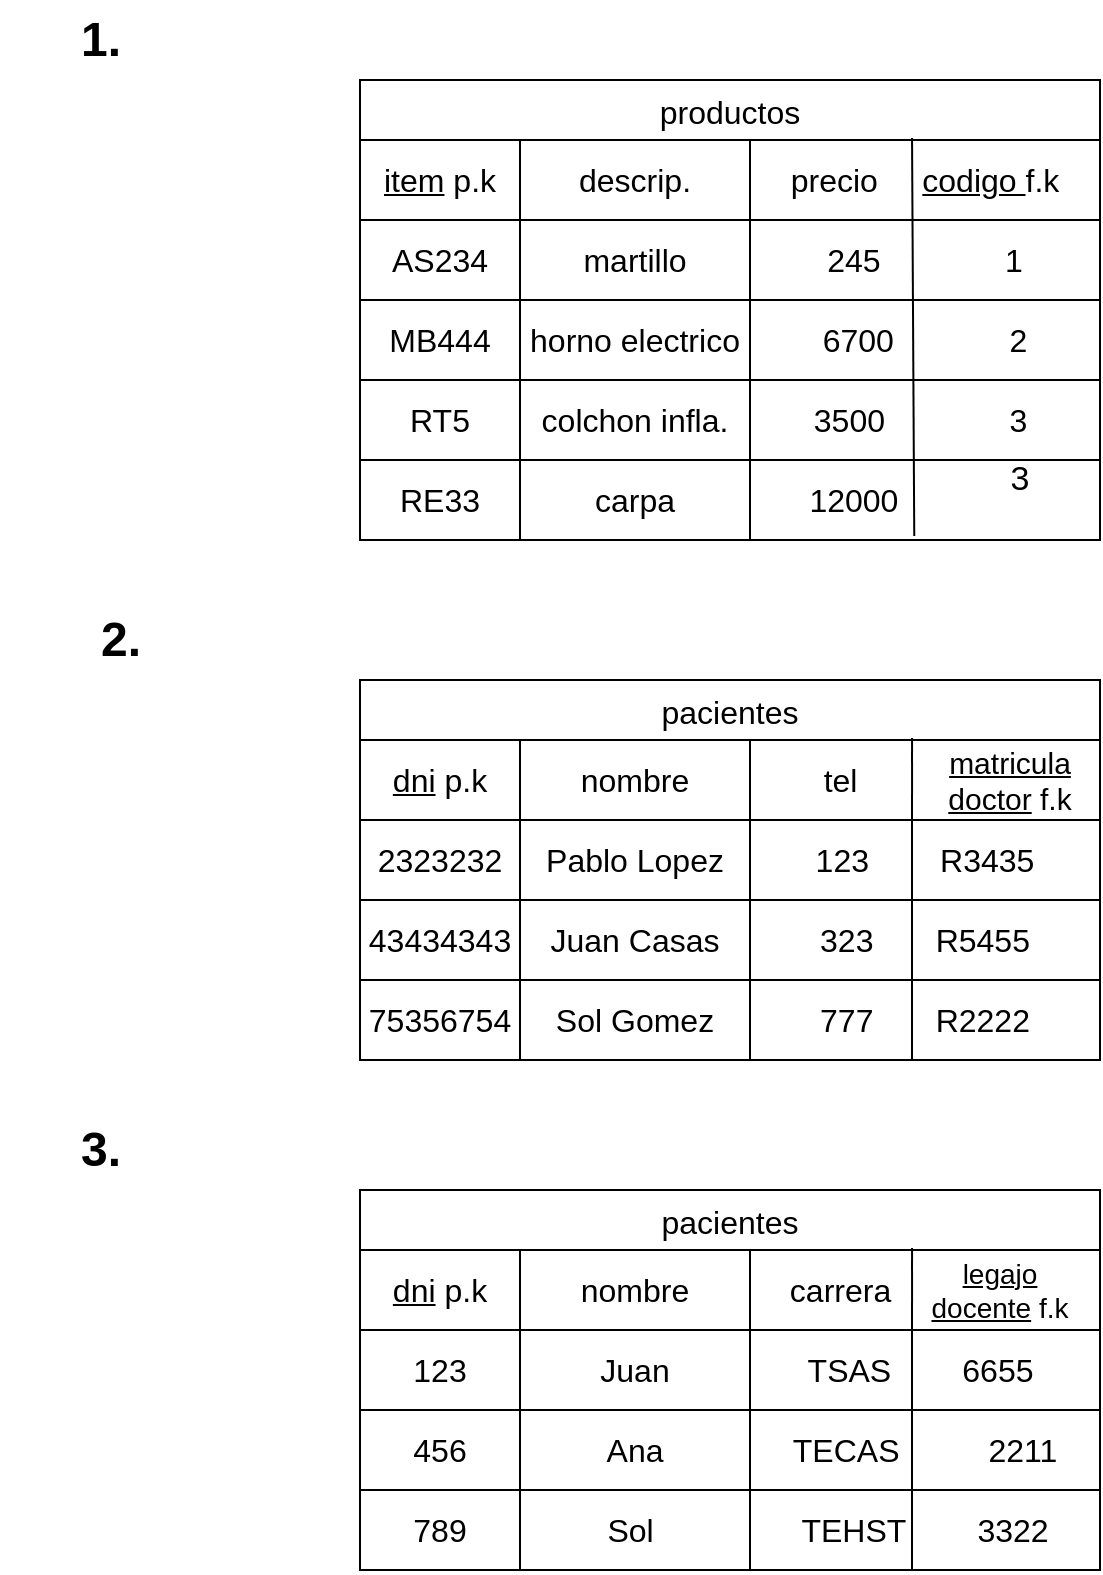 <mxfile version="26.2.2">
  <diagram name="Página-1" id="i8klC77SDQsOaO2NezI0">
    <mxGraphModel dx="1428" dy="777" grid="1" gridSize="10" guides="1" tooltips="1" connect="1" arrows="1" fold="1" page="1" pageScale="1" pageWidth="827" pageHeight="1169" math="0" shadow="0">
      <root>
        <mxCell id="0" />
        <mxCell id="1" parent="0" />
        <mxCell id="Ub6c3DA6f9_thkP7v-yp-14" value="1." style="text;strokeColor=none;fillColor=none;html=1;fontSize=24;fontStyle=1;verticalAlign=middle;align=center;" parent="1" vertex="1">
          <mxGeometry y="10" width="100" height="40" as="geometry" />
        </mxCell>
        <mxCell id="Ub6c3DA6f9_thkP7v-yp-91" value="productos" style="shape=table;startSize=30;container=1;collapsible=0;childLayout=tableLayout;strokeColor=default;fontSize=16;" parent="1" vertex="1">
          <mxGeometry x="180" y="50" width="370" height="230" as="geometry" />
        </mxCell>
        <mxCell id="Ub6c3DA6f9_thkP7v-yp-92" value="" style="shape=tableRow;horizontal=0;startSize=0;swimlaneHead=0;swimlaneBody=0;strokeColor=inherit;top=0;left=0;bottom=0;right=0;collapsible=0;dropTarget=0;fillColor=none;points=[[0,0.5],[1,0.5]];portConstraint=eastwest;fontSize=16;" parent="Ub6c3DA6f9_thkP7v-yp-91" vertex="1">
          <mxGeometry y="30" width="370" height="40" as="geometry" />
        </mxCell>
        <mxCell id="Ub6c3DA6f9_thkP7v-yp-93" value="&lt;u&gt;item&lt;/u&gt; p.k" style="shape=partialRectangle;html=1;whiteSpace=wrap;connectable=0;strokeColor=inherit;overflow=hidden;fillColor=none;top=0;left=0;bottom=0;right=0;pointerEvents=1;fontSize=16;" parent="Ub6c3DA6f9_thkP7v-yp-92" vertex="1">
          <mxGeometry width="80" height="40" as="geometry">
            <mxRectangle width="80" height="40" as="alternateBounds" />
          </mxGeometry>
        </mxCell>
        <mxCell id="Ub6c3DA6f9_thkP7v-yp-94" value="descrip." style="shape=partialRectangle;html=1;whiteSpace=wrap;connectable=0;strokeColor=inherit;overflow=hidden;fillColor=none;top=0;left=0;bottom=0;right=0;pointerEvents=1;fontSize=16;" parent="Ub6c3DA6f9_thkP7v-yp-92" vertex="1">
          <mxGeometry x="80" width="115" height="40" as="geometry">
            <mxRectangle width="115" height="40" as="alternateBounds" />
          </mxGeometry>
        </mxCell>
        <mxCell id="Ub6c3DA6f9_thkP7v-yp-95" value="precio&amp;nbsp; &amp;nbsp; &amp;nbsp;&lt;u&gt;codigo &lt;/u&gt;f.k" style="shape=partialRectangle;html=1;whiteSpace=wrap;connectable=0;strokeColor=inherit;overflow=hidden;fillColor=none;top=0;left=0;bottom=0;right=0;pointerEvents=1;fontSize=16;" parent="Ub6c3DA6f9_thkP7v-yp-92" vertex="1">
          <mxGeometry x="195" width="175" height="40" as="geometry">
            <mxRectangle width="175" height="40" as="alternateBounds" />
          </mxGeometry>
        </mxCell>
        <mxCell id="Ub6c3DA6f9_thkP7v-yp-113" value="" style="shape=tableRow;horizontal=0;startSize=0;swimlaneHead=0;swimlaneBody=0;strokeColor=inherit;top=0;left=0;bottom=0;right=0;collapsible=0;dropTarget=0;fillColor=none;points=[[0,0.5],[1,0.5]];portConstraint=eastwest;fontSize=16;" parent="Ub6c3DA6f9_thkP7v-yp-91" vertex="1">
          <mxGeometry y="70" width="370" height="40" as="geometry" />
        </mxCell>
        <mxCell id="Ub6c3DA6f9_thkP7v-yp-114" value="AS234" style="shape=partialRectangle;html=1;whiteSpace=wrap;connectable=0;strokeColor=inherit;overflow=hidden;fillColor=none;top=0;left=0;bottom=0;right=0;pointerEvents=1;fontSize=16;" parent="Ub6c3DA6f9_thkP7v-yp-113" vertex="1">
          <mxGeometry width="80" height="40" as="geometry">
            <mxRectangle width="80" height="40" as="alternateBounds" />
          </mxGeometry>
        </mxCell>
        <mxCell id="Ub6c3DA6f9_thkP7v-yp-115" value="martillo" style="shape=partialRectangle;html=1;whiteSpace=wrap;connectable=0;strokeColor=inherit;overflow=hidden;fillColor=none;top=0;left=0;bottom=0;right=0;pointerEvents=1;fontSize=16;" parent="Ub6c3DA6f9_thkP7v-yp-113" vertex="1">
          <mxGeometry x="80" width="115" height="40" as="geometry">
            <mxRectangle width="115" height="40" as="alternateBounds" />
          </mxGeometry>
        </mxCell>
        <mxCell id="Ub6c3DA6f9_thkP7v-yp-116" value="245&amp;nbsp; &amp;nbsp; &amp;nbsp; &amp;nbsp; &amp;nbsp; &amp;nbsp; &amp;nbsp; 1" style="shape=partialRectangle;html=1;whiteSpace=wrap;connectable=0;strokeColor=inherit;overflow=hidden;fillColor=none;top=0;left=0;bottom=0;right=0;pointerEvents=1;fontSize=16;" parent="Ub6c3DA6f9_thkP7v-yp-113" vertex="1">
          <mxGeometry x="195" width="175" height="40" as="geometry">
            <mxRectangle width="175" height="40" as="alternateBounds" />
          </mxGeometry>
        </mxCell>
        <mxCell id="Ub6c3DA6f9_thkP7v-yp-96" value="" style="shape=tableRow;horizontal=0;startSize=0;swimlaneHead=0;swimlaneBody=0;strokeColor=inherit;top=0;left=0;bottom=0;right=0;collapsible=0;dropTarget=0;fillColor=none;points=[[0,0.5],[1,0.5]];portConstraint=eastwest;fontSize=16;" parent="Ub6c3DA6f9_thkP7v-yp-91" vertex="1">
          <mxGeometry y="110" width="370" height="40" as="geometry" />
        </mxCell>
        <mxCell id="Ub6c3DA6f9_thkP7v-yp-97" value="MB444" style="shape=partialRectangle;html=1;whiteSpace=wrap;connectable=0;strokeColor=inherit;overflow=hidden;fillColor=none;top=0;left=0;bottom=0;right=0;pointerEvents=1;fontSize=16;" parent="Ub6c3DA6f9_thkP7v-yp-96" vertex="1">
          <mxGeometry width="80" height="40" as="geometry">
            <mxRectangle width="80" height="40" as="alternateBounds" />
          </mxGeometry>
        </mxCell>
        <mxCell id="Ub6c3DA6f9_thkP7v-yp-98" value="horno electrico" style="shape=partialRectangle;html=1;whiteSpace=wrap;connectable=0;strokeColor=inherit;overflow=hidden;fillColor=none;top=0;left=0;bottom=0;right=0;pointerEvents=1;fontSize=16;" parent="Ub6c3DA6f9_thkP7v-yp-96" vertex="1">
          <mxGeometry x="80" width="115" height="40" as="geometry">
            <mxRectangle width="115" height="40" as="alternateBounds" />
          </mxGeometry>
        </mxCell>
        <mxCell id="Ub6c3DA6f9_thkP7v-yp-99" value="6700&amp;nbsp; &amp;nbsp; &amp;nbsp; &amp;nbsp; &amp;nbsp; &amp;nbsp; &amp;nbsp;2" style="shape=partialRectangle;html=1;whiteSpace=wrap;connectable=0;strokeColor=inherit;overflow=hidden;fillColor=none;top=0;left=0;bottom=0;right=0;pointerEvents=1;fontSize=16;" parent="Ub6c3DA6f9_thkP7v-yp-96" vertex="1">
          <mxGeometry x="195" width="175" height="40" as="geometry">
            <mxRectangle width="175" height="40" as="alternateBounds" />
          </mxGeometry>
        </mxCell>
        <mxCell id="Ub6c3DA6f9_thkP7v-yp-109" value="" style="shape=tableRow;horizontal=0;startSize=0;swimlaneHead=0;swimlaneBody=0;strokeColor=inherit;top=0;left=0;bottom=0;right=0;collapsible=0;dropTarget=0;fillColor=none;points=[[0,0.5],[1,0.5]];portConstraint=eastwest;fontSize=16;" parent="Ub6c3DA6f9_thkP7v-yp-91" vertex="1">
          <mxGeometry y="150" width="370" height="40" as="geometry" />
        </mxCell>
        <mxCell id="Ub6c3DA6f9_thkP7v-yp-110" value="RT5" style="shape=partialRectangle;html=1;whiteSpace=wrap;connectable=0;strokeColor=inherit;overflow=hidden;fillColor=none;top=0;left=0;bottom=0;right=0;pointerEvents=1;fontSize=16;" parent="Ub6c3DA6f9_thkP7v-yp-109" vertex="1">
          <mxGeometry width="80" height="40" as="geometry">
            <mxRectangle width="80" height="40" as="alternateBounds" />
          </mxGeometry>
        </mxCell>
        <mxCell id="Ub6c3DA6f9_thkP7v-yp-111" value="colchon infla." style="shape=partialRectangle;html=1;whiteSpace=wrap;connectable=0;strokeColor=inherit;overflow=hidden;fillColor=none;top=0;left=0;bottom=0;right=0;pointerEvents=1;fontSize=16;" parent="Ub6c3DA6f9_thkP7v-yp-109" vertex="1">
          <mxGeometry x="80" width="115" height="40" as="geometry">
            <mxRectangle width="115" height="40" as="alternateBounds" />
          </mxGeometry>
        </mxCell>
        <mxCell id="Ub6c3DA6f9_thkP7v-yp-112" value="3500&amp;nbsp; &amp;nbsp; &amp;nbsp; &amp;nbsp; &amp;nbsp; &amp;nbsp; &amp;nbsp; 3&amp;nbsp;" style="shape=partialRectangle;html=1;whiteSpace=wrap;connectable=0;strokeColor=inherit;overflow=hidden;fillColor=none;top=0;left=0;bottom=0;right=0;pointerEvents=1;fontSize=16;" parent="Ub6c3DA6f9_thkP7v-yp-109" vertex="1">
          <mxGeometry x="195" width="175" height="40" as="geometry">
            <mxRectangle width="175" height="40" as="alternateBounds" />
          </mxGeometry>
        </mxCell>
        <mxCell id="Ub6c3DA6f9_thkP7v-yp-100" value="" style="shape=tableRow;horizontal=0;startSize=0;swimlaneHead=0;swimlaneBody=0;strokeColor=inherit;top=0;left=0;bottom=0;right=0;collapsible=0;dropTarget=0;fillColor=none;points=[[0,0.5],[1,0.5]];portConstraint=eastwest;fontSize=16;" parent="Ub6c3DA6f9_thkP7v-yp-91" vertex="1">
          <mxGeometry y="190" width="370" height="40" as="geometry" />
        </mxCell>
        <mxCell id="Ub6c3DA6f9_thkP7v-yp-101" value="RE33" style="shape=partialRectangle;html=1;whiteSpace=wrap;connectable=0;strokeColor=inherit;overflow=hidden;fillColor=none;top=0;left=0;bottom=0;right=0;pointerEvents=1;fontSize=16;" parent="Ub6c3DA6f9_thkP7v-yp-100" vertex="1">
          <mxGeometry width="80" height="40" as="geometry">
            <mxRectangle width="80" height="40" as="alternateBounds" />
          </mxGeometry>
        </mxCell>
        <mxCell id="Ub6c3DA6f9_thkP7v-yp-102" value="carpa" style="shape=partialRectangle;html=1;whiteSpace=wrap;connectable=0;strokeColor=inherit;overflow=hidden;fillColor=none;top=0;left=0;bottom=0;right=0;pointerEvents=1;fontSize=16;" parent="Ub6c3DA6f9_thkP7v-yp-100" vertex="1">
          <mxGeometry x="80" width="115" height="40" as="geometry">
            <mxRectangle width="115" height="40" as="alternateBounds" />
          </mxGeometry>
        </mxCell>
        <mxCell id="Ub6c3DA6f9_thkP7v-yp-103" value="12000&amp;nbsp; &amp;nbsp; &amp;nbsp; &amp;nbsp; &amp;nbsp; &amp;nbsp; &amp;nbsp; &amp;nbsp;&amp;nbsp;" style="shape=partialRectangle;html=1;whiteSpace=wrap;connectable=0;strokeColor=inherit;overflow=hidden;fillColor=none;top=0;left=0;bottom=0;right=0;pointerEvents=1;fontSize=16;" parent="Ub6c3DA6f9_thkP7v-yp-100" vertex="1">
          <mxGeometry x="195" width="175" height="40" as="geometry">
            <mxRectangle width="175" height="40" as="alternateBounds" />
          </mxGeometry>
        </mxCell>
        <mxCell id="Ub6c3DA6f9_thkP7v-yp-118" value="" style="endArrow=none;html=1;rounded=0;entryX=0.746;entryY=-0.025;entryDx=0;entryDy=0;entryPerimeter=0;exitX=0.749;exitY=0.95;exitDx=0;exitDy=0;exitPerimeter=0;" parent="Ub6c3DA6f9_thkP7v-yp-91" source="Ub6c3DA6f9_thkP7v-yp-100" target="Ub6c3DA6f9_thkP7v-yp-92" edge="1">
          <mxGeometry width="50" height="50" relative="1" as="geometry">
            <mxPoint x="175" y="100" as="sourcePoint" />
            <mxPoint x="225" y="50" as="targetPoint" />
          </mxGeometry>
        </mxCell>
        <mxCell id="Ub6c3DA6f9_thkP7v-yp-121" value="3" style="text;html=1;align=center;verticalAlign=middle;whiteSpace=wrap;rounded=0;fontSize=17;" parent="1" vertex="1">
          <mxGeometry x="480" y="230" width="60" height="40" as="geometry" />
        </mxCell>
        <mxCell id="Ub6c3DA6f9_thkP7v-yp-122" value="2." style="text;strokeColor=none;fillColor=none;html=1;fontSize=24;fontStyle=1;verticalAlign=middle;align=center;" parent="1" vertex="1">
          <mxGeometry x="10" y="310" width="100" height="40" as="geometry" />
        </mxCell>
        <mxCell id="Ub6c3DA6f9_thkP7v-yp-123" value="pacientes" style="shape=table;startSize=30;container=1;collapsible=0;childLayout=tableLayout;strokeColor=default;fontSize=16;" parent="1" vertex="1">
          <mxGeometry x="180" y="350" width="370" height="190" as="geometry" />
        </mxCell>
        <mxCell id="Ub6c3DA6f9_thkP7v-yp-124" value="" style="shape=tableRow;horizontal=0;startSize=0;swimlaneHead=0;swimlaneBody=0;strokeColor=inherit;top=0;left=0;bottom=0;right=0;collapsible=0;dropTarget=0;fillColor=none;points=[[0,0.5],[1,0.5]];portConstraint=eastwest;fontSize=16;" parent="Ub6c3DA6f9_thkP7v-yp-123" vertex="1">
          <mxGeometry y="30" width="370" height="40" as="geometry" />
        </mxCell>
        <mxCell id="Ub6c3DA6f9_thkP7v-yp-125" value="&lt;u&gt;dni&lt;/u&gt;&amp;nbsp;p.k" style="shape=partialRectangle;html=1;whiteSpace=wrap;connectable=0;strokeColor=inherit;overflow=hidden;fillColor=none;top=0;left=0;bottom=0;right=0;pointerEvents=1;fontSize=16;" parent="Ub6c3DA6f9_thkP7v-yp-124" vertex="1">
          <mxGeometry width="80" height="40" as="geometry">
            <mxRectangle width="80" height="40" as="alternateBounds" />
          </mxGeometry>
        </mxCell>
        <mxCell id="Ub6c3DA6f9_thkP7v-yp-126" value="nombre" style="shape=partialRectangle;html=1;whiteSpace=wrap;connectable=0;strokeColor=inherit;overflow=hidden;fillColor=none;top=0;left=0;bottom=0;right=0;pointerEvents=1;fontSize=16;" parent="Ub6c3DA6f9_thkP7v-yp-124" vertex="1">
          <mxGeometry x="80" width="115" height="40" as="geometry">
            <mxRectangle width="115" height="40" as="alternateBounds" />
          </mxGeometry>
        </mxCell>
        <mxCell id="Ub6c3DA6f9_thkP7v-yp-127" value="tel&amp;nbsp; &amp;nbsp; &amp;nbsp; &amp;nbsp; &amp;nbsp; &amp;nbsp; &amp;nbsp; &amp;nbsp; &amp;nbsp; &amp;nbsp;" style="shape=partialRectangle;html=1;whiteSpace=wrap;connectable=0;strokeColor=inherit;overflow=hidden;fillColor=none;top=0;left=0;bottom=0;right=0;pointerEvents=1;fontSize=16;" parent="Ub6c3DA6f9_thkP7v-yp-124" vertex="1">
          <mxGeometry x="195" width="175" height="40" as="geometry">
            <mxRectangle width="175" height="40" as="alternateBounds" />
          </mxGeometry>
        </mxCell>
        <mxCell id="Ub6c3DA6f9_thkP7v-yp-128" value="" style="shape=tableRow;horizontal=0;startSize=0;swimlaneHead=0;swimlaneBody=0;strokeColor=inherit;top=0;left=0;bottom=0;right=0;collapsible=0;dropTarget=0;fillColor=none;points=[[0,0.5],[1,0.5]];portConstraint=eastwest;fontSize=16;" parent="Ub6c3DA6f9_thkP7v-yp-123" vertex="1">
          <mxGeometry y="70" width="370" height="40" as="geometry" />
        </mxCell>
        <mxCell id="Ub6c3DA6f9_thkP7v-yp-129" value="2323232" style="shape=partialRectangle;html=1;whiteSpace=wrap;connectable=0;strokeColor=inherit;overflow=hidden;fillColor=none;top=0;left=0;bottom=0;right=0;pointerEvents=1;fontSize=16;" parent="Ub6c3DA6f9_thkP7v-yp-128" vertex="1">
          <mxGeometry width="80" height="40" as="geometry">
            <mxRectangle width="80" height="40" as="alternateBounds" />
          </mxGeometry>
        </mxCell>
        <mxCell id="Ub6c3DA6f9_thkP7v-yp-130" value="Pablo Lopez" style="shape=partialRectangle;html=1;whiteSpace=wrap;connectable=0;strokeColor=inherit;overflow=hidden;fillColor=none;top=0;left=0;bottom=0;right=0;pointerEvents=1;fontSize=16;" parent="Ub6c3DA6f9_thkP7v-yp-128" vertex="1">
          <mxGeometry x="80" width="115" height="40" as="geometry">
            <mxRectangle width="115" height="40" as="alternateBounds" />
          </mxGeometry>
        </mxCell>
        <mxCell id="Ub6c3DA6f9_thkP7v-yp-131" value="123&amp;nbsp; &amp;nbsp; &amp;nbsp; &amp;nbsp; R3435" style="shape=partialRectangle;html=1;whiteSpace=wrap;connectable=0;strokeColor=inherit;overflow=hidden;fillColor=none;top=0;left=0;bottom=0;right=0;pointerEvents=1;fontSize=16;" parent="Ub6c3DA6f9_thkP7v-yp-128" vertex="1">
          <mxGeometry x="195" width="175" height="40" as="geometry">
            <mxRectangle width="175" height="40" as="alternateBounds" />
          </mxGeometry>
        </mxCell>
        <mxCell id="Ub6c3DA6f9_thkP7v-yp-132" value="" style="shape=tableRow;horizontal=0;startSize=0;swimlaneHead=0;swimlaneBody=0;strokeColor=inherit;top=0;left=0;bottom=0;right=0;collapsible=0;dropTarget=0;fillColor=none;points=[[0,0.5],[1,0.5]];portConstraint=eastwest;fontSize=16;" parent="Ub6c3DA6f9_thkP7v-yp-123" vertex="1">
          <mxGeometry y="110" width="370" height="40" as="geometry" />
        </mxCell>
        <mxCell id="Ub6c3DA6f9_thkP7v-yp-133" value="43434343" style="shape=partialRectangle;html=1;whiteSpace=wrap;connectable=0;strokeColor=inherit;overflow=hidden;fillColor=none;top=0;left=0;bottom=0;right=0;pointerEvents=1;fontSize=16;" parent="Ub6c3DA6f9_thkP7v-yp-132" vertex="1">
          <mxGeometry width="80" height="40" as="geometry">
            <mxRectangle width="80" height="40" as="alternateBounds" />
          </mxGeometry>
        </mxCell>
        <mxCell id="Ub6c3DA6f9_thkP7v-yp-134" value="Juan Casas" style="shape=partialRectangle;html=1;whiteSpace=wrap;connectable=0;strokeColor=inherit;overflow=hidden;fillColor=none;top=0;left=0;bottom=0;right=0;pointerEvents=1;fontSize=16;" parent="Ub6c3DA6f9_thkP7v-yp-132" vertex="1">
          <mxGeometry x="80" width="115" height="40" as="geometry">
            <mxRectangle width="115" height="40" as="alternateBounds" />
          </mxGeometry>
        </mxCell>
        <mxCell id="Ub6c3DA6f9_thkP7v-yp-135" value="323&amp;nbsp; &amp;nbsp; &amp;nbsp; &amp;nbsp;R5455" style="shape=partialRectangle;html=1;whiteSpace=wrap;connectable=0;strokeColor=inherit;overflow=hidden;fillColor=none;top=0;left=0;bottom=0;right=0;pointerEvents=1;fontSize=16;" parent="Ub6c3DA6f9_thkP7v-yp-132" vertex="1">
          <mxGeometry x="195" width="175" height="40" as="geometry">
            <mxRectangle width="175" height="40" as="alternateBounds" />
          </mxGeometry>
        </mxCell>
        <mxCell id="Ub6c3DA6f9_thkP7v-yp-136" value="" style="shape=tableRow;horizontal=0;startSize=0;swimlaneHead=0;swimlaneBody=0;strokeColor=inherit;top=0;left=0;bottom=0;right=0;collapsible=0;dropTarget=0;fillColor=none;points=[[0,0.5],[1,0.5]];portConstraint=eastwest;fontSize=16;" parent="Ub6c3DA6f9_thkP7v-yp-123" vertex="1">
          <mxGeometry y="150" width="370" height="40" as="geometry" />
        </mxCell>
        <mxCell id="Ub6c3DA6f9_thkP7v-yp-137" value="75356754" style="shape=partialRectangle;html=1;whiteSpace=wrap;connectable=0;strokeColor=inherit;overflow=hidden;fillColor=none;top=0;left=0;bottom=0;right=0;pointerEvents=1;fontSize=16;" parent="Ub6c3DA6f9_thkP7v-yp-136" vertex="1">
          <mxGeometry width="80" height="40" as="geometry">
            <mxRectangle width="80" height="40" as="alternateBounds" />
          </mxGeometry>
        </mxCell>
        <mxCell id="Ub6c3DA6f9_thkP7v-yp-138" value="Sol Gomez" style="shape=partialRectangle;html=1;whiteSpace=wrap;connectable=0;strokeColor=inherit;overflow=hidden;fillColor=none;top=0;left=0;bottom=0;right=0;pointerEvents=1;fontSize=16;" parent="Ub6c3DA6f9_thkP7v-yp-136" vertex="1">
          <mxGeometry x="80" width="115" height="40" as="geometry">
            <mxRectangle width="115" height="40" as="alternateBounds" />
          </mxGeometry>
        </mxCell>
        <mxCell id="Ub6c3DA6f9_thkP7v-yp-139" value="777&amp;nbsp; &amp;nbsp; &amp;nbsp; &amp;nbsp;R2222" style="shape=partialRectangle;html=1;whiteSpace=wrap;connectable=0;strokeColor=inherit;overflow=hidden;fillColor=none;top=0;left=0;bottom=0;right=0;pointerEvents=1;fontSize=16;" parent="Ub6c3DA6f9_thkP7v-yp-136" vertex="1">
          <mxGeometry x="195" width="175" height="40" as="geometry">
            <mxRectangle width="175" height="40" as="alternateBounds" />
          </mxGeometry>
        </mxCell>
        <mxCell id="Ub6c3DA6f9_thkP7v-yp-144" value="" style="endArrow=none;html=1;rounded=0;entryX=0.746;entryY=-0.025;entryDx=0;entryDy=0;entryPerimeter=0;" parent="Ub6c3DA6f9_thkP7v-yp-123" target="Ub6c3DA6f9_thkP7v-yp-124" edge="1">
          <mxGeometry width="50" height="50" relative="1" as="geometry">
            <mxPoint x="276" y="190" as="sourcePoint" />
            <mxPoint x="225" y="50" as="targetPoint" />
          </mxGeometry>
        </mxCell>
        <mxCell id="Ub6c3DA6f9_thkP7v-yp-145" value="&lt;font style=&quot;font-size: 15px;&quot;&gt;&lt;u&gt;matricula&lt;/u&gt;&lt;/font&gt;&lt;div&gt;&lt;font style=&quot;font-size: 15px;&quot;&gt;&lt;u&gt;doctor&lt;/u&gt; f.k&lt;/font&gt;&lt;/div&gt;" style="text;html=1;align=center;verticalAlign=middle;whiteSpace=wrap;rounded=0;" parent="1" vertex="1">
          <mxGeometry x="460" y="380" width="90" height="40" as="geometry" />
        </mxCell>
        <mxCell id="Ub6c3DA6f9_thkP7v-yp-146" value="3." style="text;strokeColor=none;fillColor=none;html=1;fontSize=24;fontStyle=1;verticalAlign=middle;align=center;" parent="1" vertex="1">
          <mxGeometry y="565" width="100" height="40" as="geometry" />
        </mxCell>
        <mxCell id="Ub6c3DA6f9_thkP7v-yp-147" value="pacientes" style="shape=table;startSize=30;container=1;collapsible=0;childLayout=tableLayout;strokeColor=default;fontSize=16;" parent="1" vertex="1">
          <mxGeometry x="180" y="605" width="370" height="190" as="geometry" />
        </mxCell>
        <mxCell id="Ub6c3DA6f9_thkP7v-yp-148" value="" style="shape=tableRow;horizontal=0;startSize=0;swimlaneHead=0;swimlaneBody=0;strokeColor=inherit;top=0;left=0;bottom=0;right=0;collapsible=0;dropTarget=0;fillColor=none;points=[[0,0.5],[1,0.5]];portConstraint=eastwest;fontSize=16;" parent="Ub6c3DA6f9_thkP7v-yp-147" vertex="1">
          <mxGeometry y="30" width="370" height="40" as="geometry" />
        </mxCell>
        <mxCell id="Ub6c3DA6f9_thkP7v-yp-149" value="&lt;u&gt;dni&lt;/u&gt;&amp;nbsp;p.k" style="shape=partialRectangle;html=1;whiteSpace=wrap;connectable=0;strokeColor=inherit;overflow=hidden;fillColor=none;top=0;left=0;bottom=0;right=0;pointerEvents=1;fontSize=16;" parent="Ub6c3DA6f9_thkP7v-yp-148" vertex="1">
          <mxGeometry width="80" height="40" as="geometry">
            <mxRectangle width="80" height="40" as="alternateBounds" />
          </mxGeometry>
        </mxCell>
        <mxCell id="Ub6c3DA6f9_thkP7v-yp-150" value="nombre" style="shape=partialRectangle;html=1;whiteSpace=wrap;connectable=0;strokeColor=inherit;overflow=hidden;fillColor=none;top=0;left=0;bottom=0;right=0;pointerEvents=1;fontSize=16;" parent="Ub6c3DA6f9_thkP7v-yp-148" vertex="1">
          <mxGeometry x="80" width="115" height="40" as="geometry">
            <mxRectangle width="115" height="40" as="alternateBounds" />
          </mxGeometry>
        </mxCell>
        <mxCell id="Ub6c3DA6f9_thkP7v-yp-151" value="carrera&amp;nbsp; &amp;nbsp; &amp;nbsp; &amp;nbsp; &amp;nbsp; &amp;nbsp; &amp;nbsp; &amp;nbsp; &amp;nbsp; &amp;nbsp;" style="shape=partialRectangle;html=1;whiteSpace=wrap;connectable=0;strokeColor=inherit;overflow=hidden;fillColor=none;top=0;left=0;bottom=0;right=0;pointerEvents=1;fontSize=16;" parent="Ub6c3DA6f9_thkP7v-yp-148" vertex="1">
          <mxGeometry x="195" width="175" height="40" as="geometry">
            <mxRectangle width="175" height="40" as="alternateBounds" />
          </mxGeometry>
        </mxCell>
        <mxCell id="Ub6c3DA6f9_thkP7v-yp-152" value="" style="shape=tableRow;horizontal=0;startSize=0;swimlaneHead=0;swimlaneBody=0;strokeColor=inherit;top=0;left=0;bottom=0;right=0;collapsible=0;dropTarget=0;fillColor=none;points=[[0,0.5],[1,0.5]];portConstraint=eastwest;fontSize=16;" parent="Ub6c3DA6f9_thkP7v-yp-147" vertex="1">
          <mxGeometry y="70" width="370" height="40" as="geometry" />
        </mxCell>
        <mxCell id="Ub6c3DA6f9_thkP7v-yp-153" value="123" style="shape=partialRectangle;html=1;whiteSpace=wrap;connectable=0;strokeColor=inherit;overflow=hidden;fillColor=none;top=0;left=0;bottom=0;right=0;pointerEvents=1;fontSize=16;" parent="Ub6c3DA6f9_thkP7v-yp-152" vertex="1">
          <mxGeometry width="80" height="40" as="geometry">
            <mxRectangle width="80" height="40" as="alternateBounds" />
          </mxGeometry>
        </mxCell>
        <mxCell id="Ub6c3DA6f9_thkP7v-yp-154" value="Juan" style="shape=partialRectangle;html=1;whiteSpace=wrap;connectable=0;strokeColor=inherit;overflow=hidden;fillColor=none;top=0;left=0;bottom=0;right=0;pointerEvents=1;fontSize=16;" parent="Ub6c3DA6f9_thkP7v-yp-152" vertex="1">
          <mxGeometry x="80" width="115" height="40" as="geometry">
            <mxRectangle width="115" height="40" as="alternateBounds" />
          </mxGeometry>
        </mxCell>
        <mxCell id="Ub6c3DA6f9_thkP7v-yp-155" value="TSAS&amp;nbsp; &amp;nbsp; &amp;nbsp; &amp;nbsp; 6655&amp;nbsp;" style="shape=partialRectangle;html=1;whiteSpace=wrap;connectable=0;strokeColor=inherit;overflow=hidden;fillColor=none;top=0;left=0;bottom=0;right=0;pointerEvents=1;fontSize=16;" parent="Ub6c3DA6f9_thkP7v-yp-152" vertex="1">
          <mxGeometry x="195" width="175" height="40" as="geometry">
            <mxRectangle width="175" height="40" as="alternateBounds" />
          </mxGeometry>
        </mxCell>
        <mxCell id="Ub6c3DA6f9_thkP7v-yp-156" value="" style="shape=tableRow;horizontal=0;startSize=0;swimlaneHead=0;swimlaneBody=0;strokeColor=inherit;top=0;left=0;bottom=0;right=0;collapsible=0;dropTarget=0;fillColor=none;points=[[0,0.5],[1,0.5]];portConstraint=eastwest;fontSize=16;" parent="Ub6c3DA6f9_thkP7v-yp-147" vertex="1">
          <mxGeometry y="110" width="370" height="40" as="geometry" />
        </mxCell>
        <mxCell id="Ub6c3DA6f9_thkP7v-yp-157" value="456" style="shape=partialRectangle;html=1;whiteSpace=wrap;connectable=0;strokeColor=inherit;overflow=hidden;fillColor=none;top=0;left=0;bottom=0;right=0;pointerEvents=1;fontSize=16;" parent="Ub6c3DA6f9_thkP7v-yp-156" vertex="1">
          <mxGeometry width="80" height="40" as="geometry">
            <mxRectangle width="80" height="40" as="alternateBounds" />
          </mxGeometry>
        </mxCell>
        <mxCell id="Ub6c3DA6f9_thkP7v-yp-158" value="Ana" style="shape=partialRectangle;html=1;whiteSpace=wrap;connectable=0;strokeColor=inherit;overflow=hidden;fillColor=none;top=0;left=0;bottom=0;right=0;pointerEvents=1;fontSize=16;" parent="Ub6c3DA6f9_thkP7v-yp-156" vertex="1">
          <mxGeometry x="80" width="115" height="40" as="geometry">
            <mxRectangle width="115" height="40" as="alternateBounds" />
          </mxGeometry>
        </mxCell>
        <mxCell id="Ub6c3DA6f9_thkP7v-yp-159" value="TECAS&amp;nbsp; &amp;nbsp; &amp;nbsp; &amp;nbsp; &amp;nbsp; 2211" style="shape=partialRectangle;html=1;whiteSpace=wrap;connectable=0;strokeColor=inherit;overflow=hidden;fillColor=none;top=0;left=0;bottom=0;right=0;pointerEvents=1;fontSize=16;" parent="Ub6c3DA6f9_thkP7v-yp-156" vertex="1">
          <mxGeometry x="195" width="175" height="40" as="geometry">
            <mxRectangle width="175" height="40" as="alternateBounds" />
          </mxGeometry>
        </mxCell>
        <mxCell id="Ub6c3DA6f9_thkP7v-yp-160" value="" style="shape=tableRow;horizontal=0;startSize=0;swimlaneHead=0;swimlaneBody=0;strokeColor=inherit;top=0;left=0;bottom=0;right=0;collapsible=0;dropTarget=0;fillColor=none;points=[[0,0.5],[1,0.5]];portConstraint=eastwest;fontSize=16;" parent="Ub6c3DA6f9_thkP7v-yp-147" vertex="1">
          <mxGeometry y="150" width="370" height="40" as="geometry" />
        </mxCell>
        <mxCell id="Ub6c3DA6f9_thkP7v-yp-161" value="789" style="shape=partialRectangle;html=1;whiteSpace=wrap;connectable=0;strokeColor=inherit;overflow=hidden;fillColor=none;top=0;left=0;bottom=0;right=0;pointerEvents=1;fontSize=16;" parent="Ub6c3DA6f9_thkP7v-yp-160" vertex="1">
          <mxGeometry width="80" height="40" as="geometry">
            <mxRectangle width="80" height="40" as="alternateBounds" />
          </mxGeometry>
        </mxCell>
        <mxCell id="Ub6c3DA6f9_thkP7v-yp-162" value="Sol&amp;nbsp;" style="shape=partialRectangle;html=1;whiteSpace=wrap;connectable=0;strokeColor=inherit;overflow=hidden;fillColor=none;top=0;left=0;bottom=0;right=0;pointerEvents=1;fontSize=16;" parent="Ub6c3DA6f9_thkP7v-yp-160" vertex="1">
          <mxGeometry x="80" width="115" height="40" as="geometry">
            <mxRectangle width="115" height="40" as="alternateBounds" />
          </mxGeometry>
        </mxCell>
        <mxCell id="Ub6c3DA6f9_thkP7v-yp-163" value="TEHST&amp;nbsp; &amp;nbsp; &amp;nbsp; &amp;nbsp; 3322" style="shape=partialRectangle;html=1;whiteSpace=wrap;connectable=0;strokeColor=inherit;overflow=hidden;fillColor=none;top=0;left=0;bottom=0;right=0;pointerEvents=1;fontSize=16;" parent="Ub6c3DA6f9_thkP7v-yp-160" vertex="1">
          <mxGeometry x="195" width="175" height="40" as="geometry">
            <mxRectangle width="175" height="40" as="alternateBounds" />
          </mxGeometry>
        </mxCell>
        <mxCell id="Ub6c3DA6f9_thkP7v-yp-164" value="" style="endArrow=none;html=1;rounded=0;entryX=0.746;entryY=-0.025;entryDx=0;entryDy=0;entryPerimeter=0;" parent="Ub6c3DA6f9_thkP7v-yp-147" target="Ub6c3DA6f9_thkP7v-yp-148" edge="1">
          <mxGeometry width="50" height="50" relative="1" as="geometry">
            <mxPoint x="276" y="190" as="sourcePoint" />
            <mxPoint x="225" y="50" as="targetPoint" />
          </mxGeometry>
        </mxCell>
        <mxCell id="jNF2JMq2YggzbAsaBA5S-1" value="&lt;u style=&quot;font-size: 14px;&quot;&gt;legajo docente&lt;/u&gt;&lt;span style=&quot;font-size: 14px;&quot;&gt;&amp;nbsp;f.k&lt;/span&gt;" style="text;html=1;align=center;verticalAlign=middle;whiteSpace=wrap;rounded=0;" parent="1" vertex="1">
          <mxGeometry x="470" y="640" width="60" height="30" as="geometry" />
        </mxCell>
      </root>
    </mxGraphModel>
  </diagram>
</mxfile>
